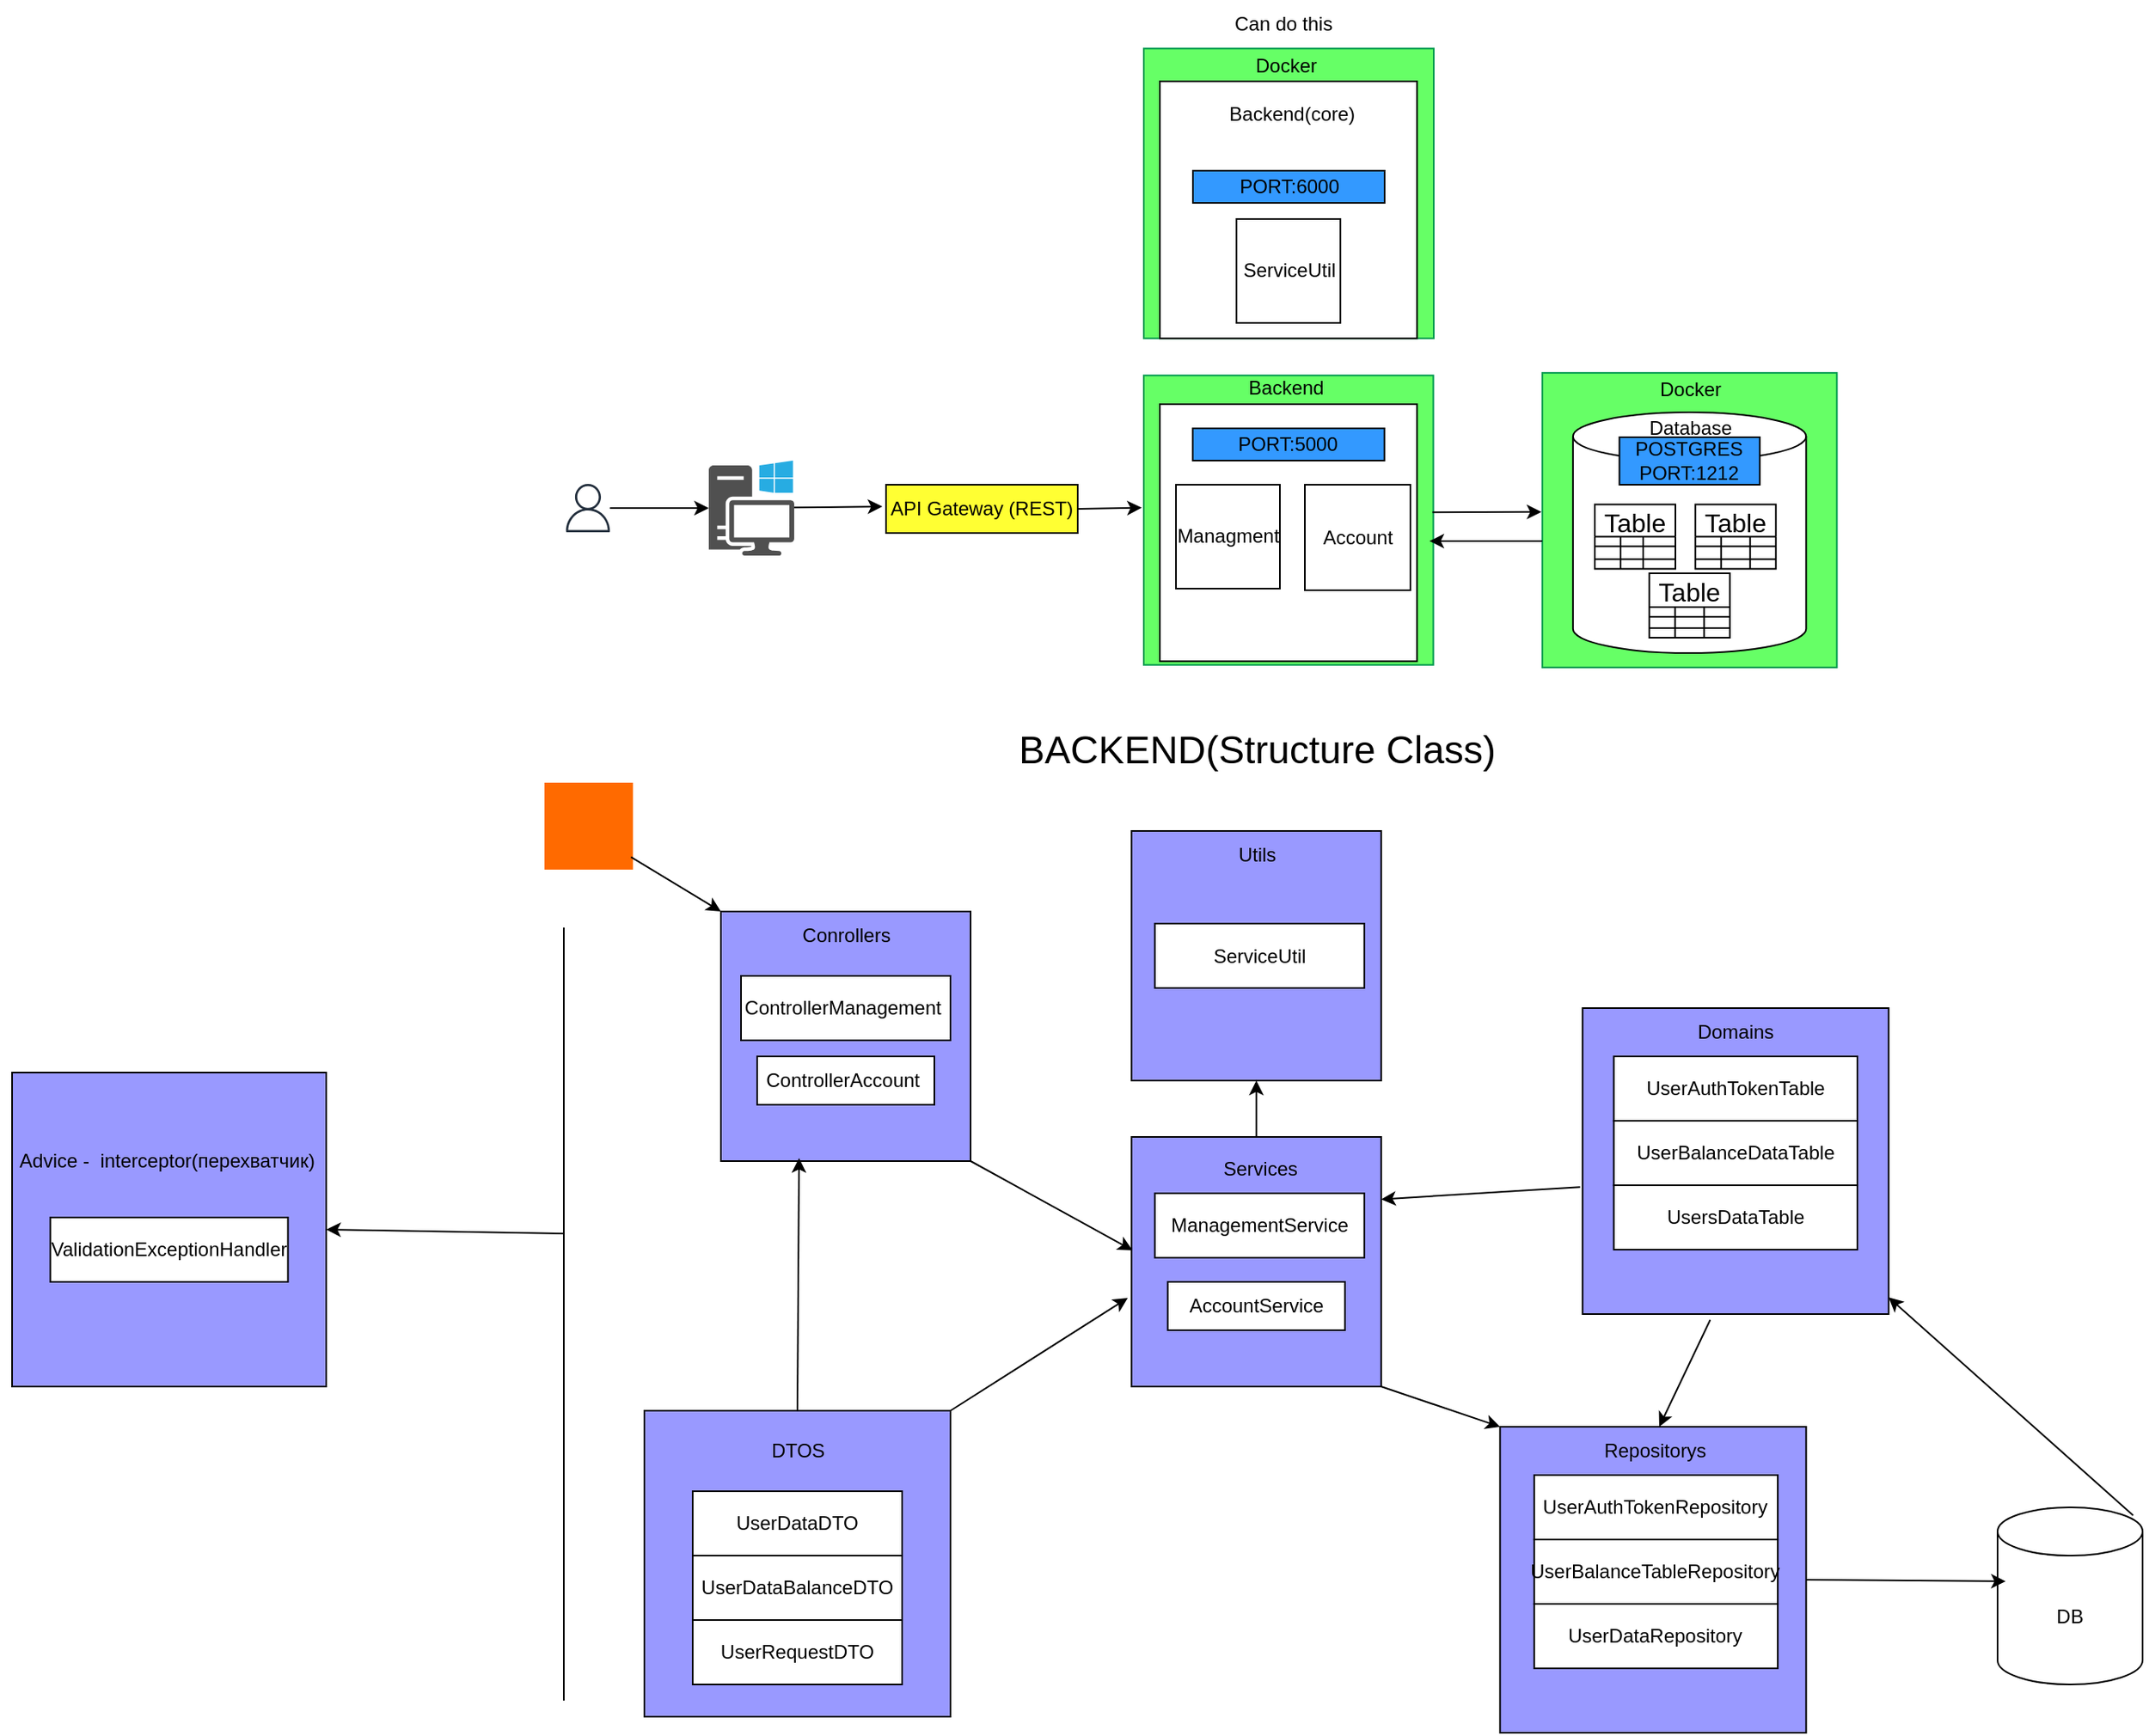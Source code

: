 <mxfile version="26.1.0">
  <diagram id="C5RBs43oDa-KdzZeNtuy" name="Page-1">
    <mxGraphModel dx="1539" dy="1940" grid="1" gridSize="10" guides="1" tooltips="1" connect="1" arrows="1" fold="1" page="1" pageScale="1" pageWidth="827" pageHeight="1169" math="0" shadow="0">
      <root>
        <mxCell id="WIyWlLk6GJQsqaUBKTNV-0" />
        <mxCell id="WIyWlLk6GJQsqaUBKTNV-1" parent="WIyWlLk6GJQsqaUBKTNV-0" />
        <mxCell id="oeOgtYIjhjvIpxG6j6ra-0" value="" style="sketch=0;outlineConnect=0;fontColor=#232F3E;gradientColor=none;fillColor=#232F3D;strokeColor=none;dashed=0;verticalLabelPosition=bottom;verticalAlign=top;align=center;html=1;fontSize=12;fontStyle=0;aspect=fixed;pointerEvents=1;shape=mxgraph.aws4.user;" parent="WIyWlLk6GJQsqaUBKTNV-1" vertex="1">
          <mxGeometry x="40" y="124.5" width="30" height="30" as="geometry" />
        </mxCell>
        <mxCell id="oeOgtYIjhjvIpxG6j6ra-1" value="" style="endArrow=classic;html=1;rounded=0;" parent="WIyWlLk6GJQsqaUBKTNV-1" source="oeOgtYIjhjvIpxG6j6ra-0" target="oeOgtYIjhjvIpxG6j6ra-2" edge="1">
          <mxGeometry width="50" height="50" relative="1" as="geometry">
            <mxPoint x="80" y="160" as="sourcePoint" />
            <mxPoint x="120" y="140" as="targetPoint" />
          </mxGeometry>
        </mxCell>
        <mxCell id="oeOgtYIjhjvIpxG6j6ra-2" value="" style="sketch=0;pointerEvents=1;shadow=0;dashed=0;html=1;strokeColor=none;fillColor=#505050;labelPosition=center;verticalLabelPosition=bottom;verticalAlign=top;outlineConnect=0;align=center;shape=mxgraph.office.devices.workstation_pc;" parent="WIyWlLk6GJQsqaUBKTNV-1" vertex="1">
          <mxGeometry x="130" y="110" width="53" height="59" as="geometry" />
        </mxCell>
        <mxCell id="oeOgtYIjhjvIpxG6j6ra-3" value="" style="whiteSpace=wrap;html=1;aspect=fixed;strokeColor=light-dark(#00994D,#FFFFFF);fillColor=light-dark(#66FF66,var(--ge-dark-color, #121212));" parent="WIyWlLk6GJQsqaUBKTNV-1" vertex="1">
          <mxGeometry x="400" y="57.13" width="179.75" height="179.75" as="geometry" />
        </mxCell>
        <mxCell id="oeOgtYIjhjvIpxG6j6ra-10" value="API Gateway (REST)" style="rounded=0;whiteSpace=wrap;html=1;fillColor=light-dark(#FFFF33,var(--ge-dark-color, #121212));shadow=0;" parent="WIyWlLk6GJQsqaUBKTNV-1" vertex="1">
          <mxGeometry x="240" y="125.01" width="119" height="29.99" as="geometry" />
        </mxCell>
        <mxCell id="oeOgtYIjhjvIpxG6j6ra-11" value="Docker" style="text;html=1;align=center;verticalAlign=middle;resizable=0;points=[];autosize=1;strokeColor=none;fillColor=none;" parent="WIyWlLk6GJQsqaUBKTNV-1" vertex="1">
          <mxGeometry x="454.88" y="65.51" width="60" height="30" as="geometry" />
        </mxCell>
        <mxCell id="oeOgtYIjhjvIpxG6j6ra-15" value="" style="whiteSpace=wrap;html=1;aspect=fixed;strokeColor=light-dark(#00994D,#FFFFFF);fillColor=light-dark(#66FF66,var(--ge-dark-color, #121212));" parent="WIyWlLk6GJQsqaUBKTNV-1" vertex="1">
          <mxGeometry x="647.38" y="55.57" width="182.87" height="182.87" as="geometry" />
        </mxCell>
        <mxCell id="oeOgtYIjhjvIpxG6j6ra-16" value="" style="endArrow=classic;html=1;rounded=0;" parent="WIyWlLk6GJQsqaUBKTNV-1" edge="1">
          <mxGeometry width="50" height="50" relative="1" as="geometry">
            <mxPoint x="647.38" y="160" as="sourcePoint" />
            <mxPoint x="577.38" y="160" as="targetPoint" />
            <Array as="points">
              <mxPoint x="609.38" y="160" />
            </Array>
          </mxGeometry>
        </mxCell>
        <mxCell id="oeOgtYIjhjvIpxG6j6ra-17" value="" style="shape=cylinder3;whiteSpace=wrap;html=1;boundedLbl=1;backgroundOutline=1;size=15;" parent="WIyWlLk6GJQsqaUBKTNV-1" vertex="1">
          <mxGeometry x="666.43" y="80.06" width="144.75" height="149.5" as="geometry" />
        </mxCell>
        <mxCell id="oeOgtYIjhjvIpxG6j6ra-18" value="Docker" style="text;html=1;align=center;verticalAlign=middle;resizable=0;points=[];autosize=1;strokeColor=none;fillColor=none;" parent="WIyWlLk6GJQsqaUBKTNV-1" vertex="1">
          <mxGeometry x="708.81" y="50.5" width="60" height="30" as="geometry" />
        </mxCell>
        <mxCell id="oeOgtYIjhjvIpxG6j6ra-19" value="POSTGRES&lt;div&gt;PORT:1212&lt;/div&gt;" style="rounded=0;whiteSpace=wrap;html=1;fillColor=light-dark(#3399FF,var(--ge-dark-color, #121212));shadow=0;" parent="WIyWlLk6GJQsqaUBKTNV-1" vertex="1">
          <mxGeometry x="695.26" y="95.51" width="87.12" height="29.5" as="geometry" />
        </mxCell>
        <mxCell id="oeOgtYIjhjvIpxG6j6ra-20" value="Database" style="text;html=1;align=center;verticalAlign=middle;resizable=0;points=[];autosize=1;strokeColor=none;fillColor=none;" parent="WIyWlLk6GJQsqaUBKTNV-1" vertex="1">
          <mxGeometry x="703.82" y="75" width="70" height="30" as="geometry" />
        </mxCell>
        <mxCell id="oeOgtYIjhjvIpxG6j6ra-42" value="Table" style="shape=table;startSize=20;container=1;collapsible=0;childLayout=tableLayout;strokeColor=default;fontSize=16;" parent="WIyWlLk6GJQsqaUBKTNV-1" vertex="1">
          <mxGeometry x="680" y="137.26" width="50" height="40" as="geometry" />
        </mxCell>
        <mxCell id="oeOgtYIjhjvIpxG6j6ra-43" value="" style="shape=tableRow;horizontal=0;startSize=0;swimlaneHead=0;swimlaneBody=0;strokeColor=inherit;top=0;left=0;bottom=0;right=0;collapsible=0;dropTarget=0;fillColor=none;points=[[0,0.5],[1,0.5]];portConstraint=eastwest;fontSize=16;" parent="oeOgtYIjhjvIpxG6j6ra-42" vertex="1">
          <mxGeometry y="20" width="50" height="6" as="geometry" />
        </mxCell>
        <mxCell id="oeOgtYIjhjvIpxG6j6ra-44" value="" style="shape=partialRectangle;html=1;whiteSpace=wrap;connectable=0;strokeColor=inherit;overflow=hidden;fillColor=none;top=0;left=0;bottom=0;right=0;pointerEvents=1;fontSize=16;" parent="oeOgtYIjhjvIpxG6j6ra-43" vertex="1">
          <mxGeometry width="16" height="6" as="geometry">
            <mxRectangle width="16" height="6" as="alternateBounds" />
          </mxGeometry>
        </mxCell>
        <mxCell id="oeOgtYIjhjvIpxG6j6ra-45" value="" style="shape=partialRectangle;html=1;whiteSpace=wrap;connectable=0;strokeColor=inherit;overflow=hidden;fillColor=none;top=0;left=0;bottom=0;right=0;pointerEvents=1;fontSize=16;" parent="oeOgtYIjhjvIpxG6j6ra-43" vertex="1">
          <mxGeometry x="16" width="14" height="6" as="geometry">
            <mxRectangle width="14" height="6" as="alternateBounds" />
          </mxGeometry>
        </mxCell>
        <mxCell id="oeOgtYIjhjvIpxG6j6ra-46" value="" style="shape=partialRectangle;html=1;whiteSpace=wrap;connectable=0;strokeColor=inherit;overflow=hidden;fillColor=none;top=0;left=0;bottom=0;right=0;pointerEvents=1;fontSize=16;" parent="oeOgtYIjhjvIpxG6j6ra-43" vertex="1">
          <mxGeometry x="30" width="20" height="6" as="geometry">
            <mxRectangle width="20" height="6" as="alternateBounds" />
          </mxGeometry>
        </mxCell>
        <mxCell id="oeOgtYIjhjvIpxG6j6ra-47" value="" style="shape=tableRow;horizontal=0;startSize=0;swimlaneHead=0;swimlaneBody=0;strokeColor=inherit;top=0;left=0;bottom=0;right=0;collapsible=0;dropTarget=0;fillColor=none;points=[[0,0.5],[1,0.5]];portConstraint=eastwest;fontSize=16;" parent="oeOgtYIjhjvIpxG6j6ra-42" vertex="1">
          <mxGeometry y="26" width="50" height="8" as="geometry" />
        </mxCell>
        <mxCell id="oeOgtYIjhjvIpxG6j6ra-48" value="" style="shape=partialRectangle;html=1;whiteSpace=wrap;connectable=0;strokeColor=inherit;overflow=hidden;fillColor=none;top=0;left=0;bottom=0;right=0;pointerEvents=1;fontSize=16;" parent="oeOgtYIjhjvIpxG6j6ra-47" vertex="1">
          <mxGeometry width="16" height="8" as="geometry">
            <mxRectangle width="16" height="8" as="alternateBounds" />
          </mxGeometry>
        </mxCell>
        <mxCell id="oeOgtYIjhjvIpxG6j6ra-49" value="" style="shape=partialRectangle;html=1;whiteSpace=wrap;connectable=0;strokeColor=inherit;overflow=hidden;fillColor=none;top=0;left=0;bottom=0;right=0;pointerEvents=1;fontSize=16;" parent="oeOgtYIjhjvIpxG6j6ra-47" vertex="1">
          <mxGeometry x="16" width="14" height="8" as="geometry">
            <mxRectangle width="14" height="8" as="alternateBounds" />
          </mxGeometry>
        </mxCell>
        <mxCell id="oeOgtYIjhjvIpxG6j6ra-50" value="" style="shape=partialRectangle;html=1;whiteSpace=wrap;connectable=0;strokeColor=inherit;overflow=hidden;fillColor=none;top=0;left=0;bottom=0;right=0;pointerEvents=1;fontSize=16;" parent="oeOgtYIjhjvIpxG6j6ra-47" vertex="1">
          <mxGeometry x="30" width="20" height="8" as="geometry">
            <mxRectangle width="20" height="8" as="alternateBounds" />
          </mxGeometry>
        </mxCell>
        <mxCell id="oeOgtYIjhjvIpxG6j6ra-51" value="" style="shape=tableRow;horizontal=0;startSize=0;swimlaneHead=0;swimlaneBody=0;strokeColor=inherit;top=0;left=0;bottom=0;right=0;collapsible=0;dropTarget=0;fillColor=none;points=[[0,0.5],[1,0.5]];portConstraint=eastwest;fontSize=16;" parent="oeOgtYIjhjvIpxG6j6ra-42" vertex="1">
          <mxGeometry y="34" width="50" height="6" as="geometry" />
        </mxCell>
        <mxCell id="oeOgtYIjhjvIpxG6j6ra-52" value="" style="shape=partialRectangle;html=1;whiteSpace=wrap;connectable=0;strokeColor=inherit;overflow=hidden;fillColor=none;top=0;left=0;bottom=0;right=0;pointerEvents=1;fontSize=16;" parent="oeOgtYIjhjvIpxG6j6ra-51" vertex="1">
          <mxGeometry width="16" height="6" as="geometry">
            <mxRectangle width="16" height="6" as="alternateBounds" />
          </mxGeometry>
        </mxCell>
        <mxCell id="oeOgtYIjhjvIpxG6j6ra-53" value="" style="shape=partialRectangle;html=1;whiteSpace=wrap;connectable=0;strokeColor=inherit;overflow=hidden;fillColor=none;top=0;left=0;bottom=0;right=0;pointerEvents=1;fontSize=16;" parent="oeOgtYIjhjvIpxG6j6ra-51" vertex="1">
          <mxGeometry x="16" width="14" height="6" as="geometry">
            <mxRectangle width="14" height="6" as="alternateBounds" />
          </mxGeometry>
        </mxCell>
        <mxCell id="oeOgtYIjhjvIpxG6j6ra-54" value="" style="shape=partialRectangle;html=1;whiteSpace=wrap;connectable=0;strokeColor=inherit;overflow=hidden;fillColor=none;top=0;left=0;bottom=0;right=0;pointerEvents=1;fontSize=16;" parent="oeOgtYIjhjvIpxG6j6ra-51" vertex="1">
          <mxGeometry x="30" width="20" height="6" as="geometry">
            <mxRectangle width="20" height="6" as="alternateBounds" />
          </mxGeometry>
        </mxCell>
        <mxCell id="oeOgtYIjhjvIpxG6j6ra-55" value="Table" style="shape=table;startSize=21;container=1;collapsible=0;childLayout=tableLayout;strokeColor=default;fontSize=16;" parent="WIyWlLk6GJQsqaUBKTNV-1" vertex="1">
          <mxGeometry x="713.81" y="180" width="50" height="40" as="geometry" />
        </mxCell>
        <mxCell id="oeOgtYIjhjvIpxG6j6ra-56" value="" style="shape=tableRow;horizontal=0;startSize=0;swimlaneHead=0;swimlaneBody=0;strokeColor=inherit;top=0;left=0;bottom=0;right=0;collapsible=0;dropTarget=0;fillColor=none;points=[[0,0.5],[1,0.5]];portConstraint=eastwest;fontSize=16;" parent="oeOgtYIjhjvIpxG6j6ra-55" vertex="1">
          <mxGeometry y="21" width="50" height="6" as="geometry" />
        </mxCell>
        <mxCell id="oeOgtYIjhjvIpxG6j6ra-57" value="" style="shape=partialRectangle;html=1;whiteSpace=wrap;connectable=0;strokeColor=inherit;overflow=hidden;fillColor=none;top=0;left=0;bottom=0;right=0;pointerEvents=1;fontSize=16;" parent="oeOgtYIjhjvIpxG6j6ra-56" vertex="1">
          <mxGeometry width="16" height="6" as="geometry">
            <mxRectangle width="16" height="6" as="alternateBounds" />
          </mxGeometry>
        </mxCell>
        <mxCell id="oeOgtYIjhjvIpxG6j6ra-58" value="" style="shape=partialRectangle;html=1;whiteSpace=wrap;connectable=0;strokeColor=inherit;overflow=hidden;fillColor=none;top=0;left=0;bottom=0;right=0;pointerEvents=1;fontSize=16;" parent="oeOgtYIjhjvIpxG6j6ra-56" vertex="1">
          <mxGeometry x="16" width="18" height="6" as="geometry">
            <mxRectangle width="18" height="6" as="alternateBounds" />
          </mxGeometry>
        </mxCell>
        <mxCell id="oeOgtYIjhjvIpxG6j6ra-59" value="" style="shape=partialRectangle;html=1;whiteSpace=wrap;connectable=0;strokeColor=inherit;overflow=hidden;fillColor=none;top=0;left=0;bottom=0;right=0;pointerEvents=1;fontSize=16;" parent="oeOgtYIjhjvIpxG6j6ra-56" vertex="1">
          <mxGeometry x="34" width="16" height="6" as="geometry">
            <mxRectangle width="16" height="6" as="alternateBounds" />
          </mxGeometry>
        </mxCell>
        <mxCell id="oeOgtYIjhjvIpxG6j6ra-60" value="" style="shape=tableRow;horizontal=0;startSize=0;swimlaneHead=0;swimlaneBody=0;strokeColor=inherit;top=0;left=0;bottom=0;right=0;collapsible=0;dropTarget=0;fillColor=none;points=[[0,0.5],[1,0.5]];portConstraint=eastwest;fontSize=16;" parent="oeOgtYIjhjvIpxG6j6ra-55" vertex="1">
          <mxGeometry y="27" width="50" height="7" as="geometry" />
        </mxCell>
        <mxCell id="oeOgtYIjhjvIpxG6j6ra-61" value="" style="shape=partialRectangle;html=1;whiteSpace=wrap;connectable=0;strokeColor=inherit;overflow=hidden;fillColor=none;top=0;left=0;bottom=0;right=0;pointerEvents=1;fontSize=16;" parent="oeOgtYIjhjvIpxG6j6ra-60" vertex="1">
          <mxGeometry width="16" height="7" as="geometry">
            <mxRectangle width="16" height="7" as="alternateBounds" />
          </mxGeometry>
        </mxCell>
        <mxCell id="oeOgtYIjhjvIpxG6j6ra-62" value="" style="shape=partialRectangle;html=1;whiteSpace=wrap;connectable=0;strokeColor=inherit;overflow=hidden;fillColor=none;top=0;left=0;bottom=0;right=0;pointerEvents=1;fontSize=16;" parent="oeOgtYIjhjvIpxG6j6ra-60" vertex="1">
          <mxGeometry x="16" width="18" height="7" as="geometry">
            <mxRectangle width="18" height="7" as="alternateBounds" />
          </mxGeometry>
        </mxCell>
        <mxCell id="oeOgtYIjhjvIpxG6j6ra-63" value="" style="shape=partialRectangle;html=1;whiteSpace=wrap;connectable=0;strokeColor=inherit;overflow=hidden;fillColor=none;top=0;left=0;bottom=0;right=0;pointerEvents=1;fontSize=16;" parent="oeOgtYIjhjvIpxG6j6ra-60" vertex="1">
          <mxGeometry x="34" width="16" height="7" as="geometry">
            <mxRectangle width="16" height="7" as="alternateBounds" />
          </mxGeometry>
        </mxCell>
        <mxCell id="oeOgtYIjhjvIpxG6j6ra-64" value="" style="shape=tableRow;horizontal=0;startSize=0;swimlaneHead=0;swimlaneBody=0;strokeColor=inherit;top=0;left=0;bottom=0;right=0;collapsible=0;dropTarget=0;fillColor=none;points=[[0,0.5],[1,0.5]];portConstraint=eastwest;fontSize=16;" parent="oeOgtYIjhjvIpxG6j6ra-55" vertex="1">
          <mxGeometry y="34" width="50" height="6" as="geometry" />
        </mxCell>
        <mxCell id="oeOgtYIjhjvIpxG6j6ra-65" value="" style="shape=partialRectangle;html=1;whiteSpace=wrap;connectable=0;strokeColor=inherit;overflow=hidden;fillColor=none;top=0;left=0;bottom=0;right=0;pointerEvents=1;fontSize=16;" parent="oeOgtYIjhjvIpxG6j6ra-64" vertex="1">
          <mxGeometry width="16" height="6" as="geometry">
            <mxRectangle width="16" height="6" as="alternateBounds" />
          </mxGeometry>
        </mxCell>
        <mxCell id="oeOgtYIjhjvIpxG6j6ra-66" value="" style="shape=partialRectangle;html=1;whiteSpace=wrap;connectable=0;strokeColor=inherit;overflow=hidden;fillColor=none;top=0;left=0;bottom=0;right=0;pointerEvents=1;fontSize=16;" parent="oeOgtYIjhjvIpxG6j6ra-64" vertex="1">
          <mxGeometry x="16" width="18" height="6" as="geometry">
            <mxRectangle width="18" height="6" as="alternateBounds" />
          </mxGeometry>
        </mxCell>
        <mxCell id="oeOgtYIjhjvIpxG6j6ra-67" value="" style="shape=partialRectangle;html=1;whiteSpace=wrap;connectable=0;strokeColor=inherit;overflow=hidden;fillColor=none;top=0;left=0;bottom=0;right=0;pointerEvents=1;fontSize=16;" parent="oeOgtYIjhjvIpxG6j6ra-64" vertex="1">
          <mxGeometry x="34" width="16" height="6" as="geometry">
            <mxRectangle width="16" height="6" as="alternateBounds" />
          </mxGeometry>
        </mxCell>
        <mxCell id="oeOgtYIjhjvIpxG6j6ra-68" value="Table" style="shape=table;startSize=20;container=1;collapsible=0;childLayout=tableLayout;strokeColor=default;fontSize=16;" parent="WIyWlLk6GJQsqaUBKTNV-1" vertex="1">
          <mxGeometry x="742.37" y="137.26" width="50" height="40" as="geometry" />
        </mxCell>
        <mxCell id="oeOgtYIjhjvIpxG6j6ra-69" value="" style="shape=tableRow;horizontal=0;startSize=0;swimlaneHead=0;swimlaneBody=0;strokeColor=inherit;top=0;left=0;bottom=0;right=0;collapsible=0;dropTarget=0;fillColor=none;points=[[0,0.5],[1,0.5]];portConstraint=eastwest;fontSize=16;" parent="oeOgtYIjhjvIpxG6j6ra-68" vertex="1">
          <mxGeometry y="20" width="50" height="6" as="geometry" />
        </mxCell>
        <mxCell id="oeOgtYIjhjvIpxG6j6ra-70" value="" style="shape=partialRectangle;html=1;whiteSpace=wrap;connectable=0;strokeColor=inherit;overflow=hidden;fillColor=none;top=0;left=0;bottom=0;right=0;pointerEvents=1;fontSize=16;" parent="oeOgtYIjhjvIpxG6j6ra-69" vertex="1">
          <mxGeometry width="16" height="6" as="geometry">
            <mxRectangle width="16" height="6" as="alternateBounds" />
          </mxGeometry>
        </mxCell>
        <mxCell id="oeOgtYIjhjvIpxG6j6ra-71" value="" style="shape=partialRectangle;html=1;whiteSpace=wrap;connectable=0;strokeColor=inherit;overflow=hidden;fillColor=none;top=0;left=0;bottom=0;right=0;pointerEvents=1;fontSize=16;" parent="oeOgtYIjhjvIpxG6j6ra-69" vertex="1">
          <mxGeometry x="16" width="18" height="6" as="geometry">
            <mxRectangle width="18" height="6" as="alternateBounds" />
          </mxGeometry>
        </mxCell>
        <mxCell id="oeOgtYIjhjvIpxG6j6ra-72" value="" style="shape=partialRectangle;html=1;whiteSpace=wrap;connectable=0;strokeColor=inherit;overflow=hidden;fillColor=none;top=0;left=0;bottom=0;right=0;pointerEvents=1;fontSize=16;" parent="oeOgtYIjhjvIpxG6j6ra-69" vertex="1">
          <mxGeometry x="34" width="16" height="6" as="geometry">
            <mxRectangle width="16" height="6" as="alternateBounds" />
          </mxGeometry>
        </mxCell>
        <mxCell id="oeOgtYIjhjvIpxG6j6ra-73" value="" style="shape=tableRow;horizontal=0;startSize=0;swimlaneHead=0;swimlaneBody=0;strokeColor=inherit;top=0;left=0;bottom=0;right=0;collapsible=0;dropTarget=0;fillColor=none;points=[[0,0.5],[1,0.5]];portConstraint=eastwest;fontSize=16;" parent="oeOgtYIjhjvIpxG6j6ra-68" vertex="1">
          <mxGeometry y="26" width="50" height="8" as="geometry" />
        </mxCell>
        <mxCell id="oeOgtYIjhjvIpxG6j6ra-74" value="" style="shape=partialRectangle;html=1;whiteSpace=wrap;connectable=0;strokeColor=inherit;overflow=hidden;fillColor=none;top=0;left=0;bottom=0;right=0;pointerEvents=1;fontSize=16;" parent="oeOgtYIjhjvIpxG6j6ra-73" vertex="1">
          <mxGeometry width="16" height="8" as="geometry">
            <mxRectangle width="16" height="8" as="alternateBounds" />
          </mxGeometry>
        </mxCell>
        <mxCell id="oeOgtYIjhjvIpxG6j6ra-75" value="" style="shape=partialRectangle;html=1;whiteSpace=wrap;connectable=0;strokeColor=inherit;overflow=hidden;fillColor=none;top=0;left=0;bottom=0;right=0;pointerEvents=1;fontSize=16;" parent="oeOgtYIjhjvIpxG6j6ra-73" vertex="1">
          <mxGeometry x="16" width="18" height="8" as="geometry">
            <mxRectangle width="18" height="8" as="alternateBounds" />
          </mxGeometry>
        </mxCell>
        <mxCell id="oeOgtYIjhjvIpxG6j6ra-76" value="" style="shape=partialRectangle;html=1;whiteSpace=wrap;connectable=0;strokeColor=inherit;overflow=hidden;fillColor=none;top=0;left=0;bottom=0;right=0;pointerEvents=1;fontSize=16;" parent="oeOgtYIjhjvIpxG6j6ra-73" vertex="1">
          <mxGeometry x="34" width="16" height="8" as="geometry">
            <mxRectangle width="16" height="8" as="alternateBounds" />
          </mxGeometry>
        </mxCell>
        <mxCell id="oeOgtYIjhjvIpxG6j6ra-77" value="" style="shape=tableRow;horizontal=0;startSize=0;swimlaneHead=0;swimlaneBody=0;strokeColor=inherit;top=0;left=0;bottom=0;right=0;collapsible=0;dropTarget=0;fillColor=none;points=[[0,0.5],[1,0.5]];portConstraint=eastwest;fontSize=16;" parent="oeOgtYIjhjvIpxG6j6ra-68" vertex="1">
          <mxGeometry y="34" width="50" height="6" as="geometry" />
        </mxCell>
        <mxCell id="oeOgtYIjhjvIpxG6j6ra-78" value="" style="shape=partialRectangle;html=1;whiteSpace=wrap;connectable=0;strokeColor=inherit;overflow=hidden;fillColor=none;top=0;left=0;bottom=0;right=0;pointerEvents=1;fontSize=16;" parent="oeOgtYIjhjvIpxG6j6ra-77" vertex="1">
          <mxGeometry width="16" height="6" as="geometry">
            <mxRectangle width="16" height="6" as="alternateBounds" />
          </mxGeometry>
        </mxCell>
        <mxCell id="oeOgtYIjhjvIpxG6j6ra-79" value="" style="shape=partialRectangle;html=1;whiteSpace=wrap;connectable=0;strokeColor=inherit;overflow=hidden;fillColor=none;top=0;left=0;bottom=0;right=0;pointerEvents=1;fontSize=16;" parent="oeOgtYIjhjvIpxG6j6ra-77" vertex="1">
          <mxGeometry x="16" width="18" height="6" as="geometry">
            <mxRectangle width="18" height="6" as="alternateBounds" />
          </mxGeometry>
        </mxCell>
        <mxCell id="oeOgtYIjhjvIpxG6j6ra-80" value="" style="shape=partialRectangle;html=1;whiteSpace=wrap;connectable=0;strokeColor=inherit;overflow=hidden;fillColor=none;top=0;left=0;bottom=0;right=0;pointerEvents=1;fontSize=16;" parent="oeOgtYIjhjvIpxG6j6ra-77" vertex="1">
          <mxGeometry x="34" width="16" height="6" as="geometry">
            <mxRectangle width="16" height="6" as="alternateBounds" />
          </mxGeometry>
        </mxCell>
        <mxCell id="oeOgtYIjhjvIpxG6j6ra-85" value="" style="endArrow=classic;html=1;rounded=0;entryX=-0.019;entryY=0.45;entryDx=0;entryDy=0;entryPerimeter=0;" parent="WIyWlLk6GJQsqaUBKTNV-1" source="oeOgtYIjhjvIpxG6j6ra-2" target="oeOgtYIjhjvIpxG6j6ra-10" edge="1">
          <mxGeometry width="50" height="50" relative="1" as="geometry">
            <mxPoint x="190" y="143.127" as="sourcePoint" />
            <mxPoint x="220" y="140" as="targetPoint" />
          </mxGeometry>
        </mxCell>
        <mxCell id="oeOgtYIjhjvIpxG6j6ra-87" value="" style="whiteSpace=wrap;html=1;aspect=fixed;" parent="WIyWlLk6GJQsqaUBKTNV-1" vertex="1">
          <mxGeometry x="410" y="75" width="159.63" height="159.63" as="geometry" />
        </mxCell>
        <mxCell id="oeOgtYIjhjvIpxG6j6ra-83" value="PORT:5000" style="rounded=0;whiteSpace=wrap;html=1;fillColor=light-dark(#3399FF,var(--ge-dark-color, #121212));shadow=0;" parent="WIyWlLk6GJQsqaUBKTNV-1" vertex="1">
          <mxGeometry x="430.38" y="90" width="119" height="20" as="geometry" />
        </mxCell>
        <mxCell id="oeOgtYIjhjvIpxG6j6ra-13" value="Account" style="whiteSpace=wrap;html=1;aspect=fixed;" parent="WIyWlLk6GJQsqaUBKTNV-1" vertex="1">
          <mxGeometry x="500" y="125.01" width="65.5" height="65.5" as="geometry" />
        </mxCell>
        <mxCell id="oeOgtYIjhjvIpxG6j6ra-12" value="Managment" style="whiteSpace=wrap;html=1;aspect=fixed;" parent="WIyWlLk6GJQsqaUBKTNV-1" vertex="1">
          <mxGeometry x="420" y="125.01" width="64.5" height="64.5" as="geometry" />
        </mxCell>
        <mxCell id="oeOgtYIjhjvIpxG6j6ra-88" value="" style="endArrow=classic;html=1;rounded=0;exitX=1;exitY=0.5;exitDx=0;exitDy=0;entryX=-0.007;entryY=0.457;entryDx=0;entryDy=0;entryPerimeter=0;" parent="WIyWlLk6GJQsqaUBKTNV-1" source="oeOgtYIjhjvIpxG6j6ra-10" target="oeOgtYIjhjvIpxG6j6ra-3" edge="1">
          <mxGeometry width="50" height="50" relative="1" as="geometry">
            <mxPoint x="370" y="170" as="sourcePoint" />
            <mxPoint x="420" y="120" as="targetPoint" />
          </mxGeometry>
        </mxCell>
        <mxCell id="oeOgtYIjhjvIpxG6j6ra-89" value="" style="endArrow=classic;html=1;rounded=0;exitX=0.997;exitY=0.473;exitDx=0;exitDy=0;exitPerimeter=0;entryX=-0.003;entryY=0.472;entryDx=0;entryDy=0;entryPerimeter=0;" parent="WIyWlLk6GJQsqaUBKTNV-1" source="oeOgtYIjhjvIpxG6j6ra-3" target="oeOgtYIjhjvIpxG6j6ra-15" edge="1">
          <mxGeometry width="50" height="50" relative="1" as="geometry">
            <mxPoint x="600" y="150" as="sourcePoint" />
            <mxPoint x="650" y="100" as="targetPoint" />
          </mxGeometry>
        </mxCell>
        <mxCell id="oeOgtYIjhjvIpxG6j6ra-9" value="Backend" style="text;html=1;align=center;verticalAlign=middle;resizable=0;points=[];autosize=1;strokeColor=none;fillColor=none;" parent="WIyWlLk6GJQsqaUBKTNV-1" vertex="1">
          <mxGeometry x="452.88" y="50.06" width="70" height="30" as="geometry" />
        </mxCell>
        <mxCell id="oeOgtYIjhjvIpxG6j6ra-90" value="&lt;font style=&quot;font-size: 24px;&quot;&gt;BACKEND(Structure Class)&lt;/font&gt;" style="text;html=1;align=center;verticalAlign=middle;resizable=0;points=[];autosize=1;strokeColor=none;fillColor=none;" parent="WIyWlLk6GJQsqaUBKTNV-1" vertex="1">
          <mxGeometry x="309.88" y="270" width="320" height="40" as="geometry" />
        </mxCell>
        <mxCell id="oeOgtYIjhjvIpxG6j6ra-94" value="" style="whiteSpace=wrap;html=1;aspect=fixed;fillColor=light-dark(#9999FF,var(--ge-dark-color, #121212));" parent="WIyWlLk6GJQsqaUBKTNV-1" vertex="1">
          <mxGeometry x="137.5" y="390" width="155" height="155" as="geometry" />
        </mxCell>
        <mxCell id="oeOgtYIjhjvIpxG6j6ra-92" value="ControllerManagement&amp;nbsp;" style="rounded=0;whiteSpace=wrap;html=1;" parent="WIyWlLk6GJQsqaUBKTNV-1" vertex="1">
          <mxGeometry x="150" y="430" width="130" height="40" as="geometry" />
        </mxCell>
        <mxCell id="oeOgtYIjhjvIpxG6j6ra-93" value="ControllerAccount&amp;nbsp;" style="rounded=0;whiteSpace=wrap;html=1;" parent="WIyWlLk6GJQsqaUBKTNV-1" vertex="1">
          <mxGeometry x="160" y="480" width="110" height="30" as="geometry" />
        </mxCell>
        <mxCell id="oeOgtYIjhjvIpxG6j6ra-96" value="Conrollers" style="text;html=1;align=center;verticalAlign=middle;resizable=0;points=[];autosize=1;strokeColor=none;fillColor=none;" parent="WIyWlLk6GJQsqaUBKTNV-1" vertex="1">
          <mxGeometry x="175" y="390" width="80" height="30" as="geometry" />
        </mxCell>
        <mxCell id="oeOgtYIjhjvIpxG6j6ra-97" value="" style="endArrow=classic;html=1;rounded=0;exitX=1;exitY=1;exitDx=0;exitDy=0;entryX=0.004;entryY=0.454;entryDx=0;entryDy=0;entryPerimeter=0;" parent="WIyWlLk6GJQsqaUBKTNV-1" source="oeOgtYIjhjvIpxG6j6ra-94" target="oeOgtYIjhjvIpxG6j6ra-98" edge="1">
          <mxGeometry width="50" height="50" relative="1" as="geometry">
            <mxPoint x="410" y="620" as="sourcePoint" />
            <mxPoint x="380" y="590" as="targetPoint" />
          </mxGeometry>
        </mxCell>
        <mxCell id="oeOgtYIjhjvIpxG6j6ra-98" value="" style="whiteSpace=wrap;html=1;aspect=fixed;fillColor=light-dark(#9999FF,var(--ge-dark-color, #121212));" parent="WIyWlLk6GJQsqaUBKTNV-1" vertex="1">
          <mxGeometry x="392.38" y="530" width="155" height="155" as="geometry" />
        </mxCell>
        <mxCell id="oeOgtYIjhjvIpxG6j6ra-99" value="Services" style="text;html=1;align=center;verticalAlign=middle;resizable=0;points=[];autosize=1;strokeColor=none;fillColor=none;" parent="WIyWlLk6GJQsqaUBKTNV-1" vertex="1">
          <mxGeometry x="436.88" y="535" width="70" height="30" as="geometry" />
        </mxCell>
        <mxCell id="oeOgtYIjhjvIpxG6j6ra-100" value="ManagementService" style="rounded=0;whiteSpace=wrap;html=1;" parent="WIyWlLk6GJQsqaUBKTNV-1" vertex="1">
          <mxGeometry x="406.88" y="565" width="130" height="40" as="geometry" />
        </mxCell>
        <mxCell id="oeOgtYIjhjvIpxG6j6ra-101" value="AccountService" style="rounded=0;whiteSpace=wrap;html=1;" parent="WIyWlLk6GJQsqaUBKTNV-1" vertex="1">
          <mxGeometry x="414.88" y="620" width="110" height="30" as="geometry" />
        </mxCell>
        <mxCell id="oeOgtYIjhjvIpxG6j6ra-103" value="" style="whiteSpace=wrap;html=1;aspect=fixed;fillColor=light-dark(#9999FF,var(--ge-dark-color, #121212));" parent="WIyWlLk6GJQsqaUBKTNV-1" vertex="1">
          <mxGeometry x="392.38" y="340" width="155" height="155" as="geometry" />
        </mxCell>
        <mxCell id="oeOgtYIjhjvIpxG6j6ra-104" value="Utils" style="text;html=1;align=center;verticalAlign=middle;resizable=0;points=[];autosize=1;strokeColor=none;fillColor=none;" parent="WIyWlLk6GJQsqaUBKTNV-1" vertex="1">
          <mxGeometry x="444.88" y="340" width="50" height="30" as="geometry" />
        </mxCell>
        <mxCell id="oeOgtYIjhjvIpxG6j6ra-105" value="ServiceUtil" style="rounded=0;whiteSpace=wrap;html=1;" parent="WIyWlLk6GJQsqaUBKTNV-1" vertex="1">
          <mxGeometry x="406.88" y="397.5" width="130" height="40" as="geometry" />
        </mxCell>
        <mxCell id="oeOgtYIjhjvIpxG6j6ra-107" value="" style="endArrow=classic;html=1;rounded=0;exitX=0.5;exitY=0;exitDx=0;exitDy=0;entryX=0.5;entryY=1;entryDx=0;entryDy=0;" parent="WIyWlLk6GJQsqaUBKTNV-1" source="oeOgtYIjhjvIpxG6j6ra-98" target="oeOgtYIjhjvIpxG6j6ra-103" edge="1">
          <mxGeometry width="50" height="50" relative="1" as="geometry">
            <mxPoint x="490" y="510" as="sourcePoint" />
            <mxPoint x="610" y="470" as="targetPoint" />
          </mxGeometry>
        </mxCell>
        <mxCell id="oeOgtYIjhjvIpxG6j6ra-108" value="" style="whiteSpace=wrap;html=1;aspect=fixed;fillColor=light-dark(#9999FF,var(--ge-dark-color, #121212));" parent="WIyWlLk6GJQsqaUBKTNV-1" vertex="1">
          <mxGeometry x="90" y="700" width="190" height="190" as="geometry" />
        </mxCell>
        <mxCell id="oeOgtYIjhjvIpxG6j6ra-109" value="DTOS" style="text;html=1;align=center;verticalAlign=middle;resizable=0;points=[];autosize=1;strokeColor=none;fillColor=none;" parent="WIyWlLk6GJQsqaUBKTNV-1" vertex="1">
          <mxGeometry x="155" y="710" width="60" height="30" as="geometry" />
        </mxCell>
        <mxCell id="oeOgtYIjhjvIpxG6j6ra-110" value="UserDataBalanceDTO" style="rounded=0;whiteSpace=wrap;html=1;" parent="WIyWlLk6GJQsqaUBKTNV-1" vertex="1">
          <mxGeometry x="120" y="790" width="130" height="40" as="geometry" />
        </mxCell>
        <mxCell id="oeOgtYIjhjvIpxG6j6ra-111" value="UserDataDTO" style="rounded=0;whiteSpace=wrap;html=1;" parent="WIyWlLk6GJQsqaUBKTNV-1" vertex="1">
          <mxGeometry x="120" y="750" width="130" height="40" as="geometry" />
        </mxCell>
        <mxCell id="oeOgtYIjhjvIpxG6j6ra-112" value="UserRequestDTO" style="rounded=0;whiteSpace=wrap;html=1;" parent="WIyWlLk6GJQsqaUBKTNV-1" vertex="1">
          <mxGeometry x="120" y="830" width="130" height="40" as="geometry" />
        </mxCell>
        <mxCell id="oeOgtYIjhjvIpxG6j6ra-113" value="" style="endArrow=classic;html=1;rounded=0;exitX=0.5;exitY=0;exitDx=0;exitDy=0;entryX=0.313;entryY=0.988;entryDx=0;entryDy=0;entryPerimeter=0;" parent="WIyWlLk6GJQsqaUBKTNV-1" source="oeOgtYIjhjvIpxG6j6ra-108" target="oeOgtYIjhjvIpxG6j6ra-94" edge="1">
          <mxGeometry width="50" height="50" relative="1" as="geometry">
            <mxPoint x="200" y="650" as="sourcePoint" />
            <mxPoint x="250" y="600" as="targetPoint" />
          </mxGeometry>
        </mxCell>
        <mxCell id="oeOgtYIjhjvIpxG6j6ra-114" value="" style="endArrow=classic;html=1;rounded=0;exitX=1;exitY=0;exitDx=0;exitDy=0;entryX=-0.015;entryY=0.645;entryDx=0;entryDy=0;entryPerimeter=0;" parent="WIyWlLk6GJQsqaUBKTNV-1" source="oeOgtYIjhjvIpxG6j6ra-108" target="oeOgtYIjhjvIpxG6j6ra-98" edge="1">
          <mxGeometry width="50" height="50" relative="1" as="geometry">
            <mxPoint x="310" y="720" as="sourcePoint" />
            <mxPoint x="360" y="670" as="targetPoint" />
          </mxGeometry>
        </mxCell>
        <mxCell id="oeOgtYIjhjvIpxG6j6ra-115" value="" style="whiteSpace=wrap;html=1;aspect=fixed;fillColor=light-dark(#9999FF,var(--ge-dark-color, #121212));" parent="WIyWlLk6GJQsqaUBKTNV-1" vertex="1">
          <mxGeometry x="621.18" y="710" width="190" height="190" as="geometry" />
        </mxCell>
        <mxCell id="oeOgtYIjhjvIpxG6j6ra-116" value="Repositorys" style="text;html=1;align=center;verticalAlign=middle;resizable=0;points=[];autosize=1;strokeColor=none;fillColor=none;" parent="WIyWlLk6GJQsqaUBKTNV-1" vertex="1">
          <mxGeometry x="672.37" y="710" width="90" height="30" as="geometry" />
        </mxCell>
        <mxCell id="oeOgtYIjhjvIpxG6j6ra-118" value="UserBalanceTableRepository" style="rounded=0;whiteSpace=wrap;html=1;" parent="WIyWlLk6GJQsqaUBKTNV-1" vertex="1">
          <mxGeometry x="642.37" y="780" width="151.19" height="40" as="geometry" />
        </mxCell>
        <mxCell id="oeOgtYIjhjvIpxG6j6ra-119" value="UserDataRepository" style="rounded=0;whiteSpace=wrap;html=1;" parent="WIyWlLk6GJQsqaUBKTNV-1" vertex="1">
          <mxGeometry x="642.37" y="820" width="151.19" height="40" as="geometry" />
        </mxCell>
        <mxCell id="oeOgtYIjhjvIpxG6j6ra-122" value="" style="whiteSpace=wrap;html=1;aspect=fixed;fillColor=light-dark(#9999FF,var(--ge-dark-color, #121212));" parent="WIyWlLk6GJQsqaUBKTNV-1" vertex="1">
          <mxGeometry x="672.37" y="450" width="190" height="190" as="geometry" />
        </mxCell>
        <mxCell id="oeOgtYIjhjvIpxG6j6ra-123" value="Domains" style="text;html=1;align=center;verticalAlign=middle;resizable=0;points=[];autosize=1;strokeColor=none;fillColor=none;" parent="WIyWlLk6GJQsqaUBKTNV-1" vertex="1">
          <mxGeometry x="732.37" y="450" width="70" height="30" as="geometry" />
        </mxCell>
        <mxCell id="oeOgtYIjhjvIpxG6j6ra-124" value="UserAuthTokenRepository" style="rounded=0;whiteSpace=wrap;html=1;" parent="WIyWlLk6GJQsqaUBKTNV-1" vertex="1">
          <mxGeometry x="642.37" y="740" width="151.19" height="40" as="geometry" />
        </mxCell>
        <mxCell id="oeOgtYIjhjvIpxG6j6ra-125" value="UserAuthTokenTable" style="rounded=0;whiteSpace=wrap;html=1;" parent="WIyWlLk6GJQsqaUBKTNV-1" vertex="1">
          <mxGeometry x="691.78" y="480" width="151.19" height="40" as="geometry" />
        </mxCell>
        <mxCell id="oeOgtYIjhjvIpxG6j6ra-126" value="UserBalanceDataTable" style="rounded=0;whiteSpace=wrap;html=1;" parent="WIyWlLk6GJQsqaUBKTNV-1" vertex="1">
          <mxGeometry x="691.78" y="520" width="151.19" height="40" as="geometry" />
        </mxCell>
        <mxCell id="oeOgtYIjhjvIpxG6j6ra-127" value="UsersDataTable" style="rounded=0;whiteSpace=wrap;html=1;" parent="WIyWlLk6GJQsqaUBKTNV-1" vertex="1">
          <mxGeometry x="691.78" y="560" width="151.19" height="40" as="geometry" />
        </mxCell>
        <mxCell id="oeOgtYIjhjvIpxG6j6ra-128" value="" style="endArrow=classic;html=1;rounded=0;exitX=-0.008;exitY=0.585;exitDx=0;exitDy=0;exitPerimeter=0;entryX=1;entryY=0.25;entryDx=0;entryDy=0;" parent="WIyWlLk6GJQsqaUBKTNV-1" source="oeOgtYIjhjvIpxG6j6ra-122" target="oeOgtYIjhjvIpxG6j6ra-98" edge="1">
          <mxGeometry width="50" height="50" relative="1" as="geometry">
            <mxPoint x="592.37" y="580" as="sourcePoint" />
            <mxPoint x="642.37" y="530" as="targetPoint" />
          </mxGeometry>
        </mxCell>
        <mxCell id="oeOgtYIjhjvIpxG6j6ra-129" value="" style="endArrow=classic;html=1;rounded=0;exitX=0.417;exitY=1.019;exitDx=0;exitDy=0;exitPerimeter=0;entryX=0.52;entryY=0;entryDx=0;entryDy=0;entryPerimeter=0;" parent="WIyWlLk6GJQsqaUBKTNV-1" source="oeOgtYIjhjvIpxG6j6ra-122" target="oeOgtYIjhjvIpxG6j6ra-115" edge="1">
          <mxGeometry width="50" height="50" relative="1" as="geometry">
            <mxPoint x="990" y="650" as="sourcePoint" />
            <mxPoint x="720" y="700" as="targetPoint" />
          </mxGeometry>
        </mxCell>
        <mxCell id="oeOgtYIjhjvIpxG6j6ra-130" value="" style="points=[];aspect=fixed;html=1;align=center;shadow=0;dashed=0;fillColor=#FF6A00;strokeColor=none;shape=mxgraph.alibaba_cloud.uis_ultimate_internet_service;" parent="WIyWlLk6GJQsqaUBKTNV-1" vertex="1">
          <mxGeometry x="28" y="310" width="54.9" height="54" as="geometry" />
        </mxCell>
        <mxCell id="oeOgtYIjhjvIpxG6j6ra-131" value="" style="endArrow=classic;html=1;rounded=0;exitX=0.978;exitY=0.855;exitDx=0;exitDy=0;exitPerimeter=0;entryX=0;entryY=0;entryDx=0;entryDy=0;" parent="WIyWlLk6GJQsqaUBKTNV-1" source="oeOgtYIjhjvIpxG6j6ra-130" target="oeOgtYIjhjvIpxG6j6ra-94" edge="1">
          <mxGeometry width="50" height="50" relative="1" as="geometry">
            <mxPoint x="130" y="360" as="sourcePoint" />
            <mxPoint x="180" y="310" as="targetPoint" />
          </mxGeometry>
        </mxCell>
        <mxCell id="oeOgtYIjhjvIpxG6j6ra-133" value="DB" style="shape=cylinder3;whiteSpace=wrap;html=1;boundedLbl=1;backgroundOutline=1;size=15;" parent="WIyWlLk6GJQsqaUBKTNV-1" vertex="1">
          <mxGeometry x="930" y="760" width="90" height="110" as="geometry" />
        </mxCell>
        <mxCell id="e8RXQ8KWZUFYF5CIdZ4l-0" value="" style="endArrow=classic;html=1;rounded=0;exitX=1;exitY=1;exitDx=0;exitDy=0;entryX=0;entryY=0;entryDx=0;entryDy=0;" parent="WIyWlLk6GJQsqaUBKTNV-1" source="oeOgtYIjhjvIpxG6j6ra-98" target="oeOgtYIjhjvIpxG6j6ra-115" edge="1">
          <mxGeometry width="50" height="50" relative="1" as="geometry">
            <mxPoint x="590" y="720" as="sourcePoint" />
            <mxPoint x="640" y="670" as="targetPoint" />
          </mxGeometry>
        </mxCell>
        <mxCell id="dnkfBcaZfIT-3Skl8VXm-0" value="" style="whiteSpace=wrap;html=1;aspect=fixed;fillColor=light-dark(#9999FF,var(--ge-dark-color, #121212));" parent="WIyWlLk6GJQsqaUBKTNV-1" vertex="1">
          <mxGeometry x="-302.5" y="490" width="195" height="195" as="geometry" />
        </mxCell>
        <mxCell id="dnkfBcaZfIT-3Skl8VXm-1" value="Advice -&amp;nbsp; interceptor(перехватчик)&amp;nbsp;" style="text;html=1;align=center;verticalAlign=middle;resizable=0;points=[];autosize=1;strokeColor=none;fillColor=none;" parent="WIyWlLk6GJQsqaUBKTNV-1" vertex="1">
          <mxGeometry x="-310" y="530" width="210" height="30" as="geometry" />
        </mxCell>
        <mxCell id="dnkfBcaZfIT-3Skl8VXm-2" value="ValidationExceptionHandler" style="rounded=0;whiteSpace=wrap;html=1;" parent="WIyWlLk6GJQsqaUBKTNV-1" vertex="1">
          <mxGeometry x="-278.75" y="580" width="147.5" height="40" as="geometry" />
        </mxCell>
        <mxCell id="mMFedlDfDJ9fF-s5iO91-0" value="" style="endArrow=none;html=1;rounded=0;" parent="WIyWlLk6GJQsqaUBKTNV-1" edge="1">
          <mxGeometry width="50" height="50" relative="1" as="geometry">
            <mxPoint x="40" y="880" as="sourcePoint" />
            <mxPoint x="40" y="400" as="targetPoint" />
          </mxGeometry>
        </mxCell>
        <mxCell id="mMFedlDfDJ9fF-s5iO91-1" value="" style="endArrow=classic;html=1;rounded=0;entryX=1;entryY=0.5;entryDx=0;entryDy=0;" parent="WIyWlLk6GJQsqaUBKTNV-1" target="dnkfBcaZfIT-3Skl8VXm-0" edge="1">
          <mxGeometry width="50" height="50" relative="1" as="geometry">
            <mxPoint x="40" y="590" as="sourcePoint" />
            <mxPoint x="-20" y="540" as="targetPoint" />
          </mxGeometry>
        </mxCell>
        <mxCell id="mMFedlDfDJ9fF-s5iO91-2" value="" style="whiteSpace=wrap;html=1;aspect=fixed;strokeColor=light-dark(#00994D,#FFFFFF);fillColor=light-dark(#66FF66,var(--ge-dark-color, #121212));" parent="WIyWlLk6GJQsqaUBKTNV-1" vertex="1">
          <mxGeometry x="400.02" y="-145.86" width="179.99" height="179.99" as="geometry" />
        </mxCell>
        <mxCell id="mMFedlDfDJ9fF-s5iO91-3" value="Docker" style="text;html=1;align=center;verticalAlign=middle;resizable=0;points=[];autosize=1;strokeColor=none;fillColor=none;" parent="WIyWlLk6GJQsqaUBKTNV-1" vertex="1">
          <mxGeometry x="457.88" y="-150" width="60" height="30" as="geometry" />
        </mxCell>
        <mxCell id="mMFedlDfDJ9fF-s5iO91-4" value="" style="whiteSpace=wrap;html=1;aspect=fixed;" parent="WIyWlLk6GJQsqaUBKTNV-1" vertex="1">
          <mxGeometry x="410.01" y="-125.5" width="159.63" height="159.63" as="geometry" />
        </mxCell>
        <mxCell id="mMFedlDfDJ9fF-s5iO91-5" value="PORT:6000" style="rounded=0;whiteSpace=wrap;html=1;fillColor=light-dark(#3399FF,var(--ge-dark-color, #121212));shadow=0;" parent="WIyWlLk6GJQsqaUBKTNV-1" vertex="1">
          <mxGeometry x="430.51" y="-70" width="119" height="20" as="geometry" />
        </mxCell>
        <mxCell id="mMFedlDfDJ9fF-s5iO91-7" value="ServiceUtil" style="whiteSpace=wrap;html=1;aspect=fixed;" parent="WIyWlLk6GJQsqaUBKTNV-1" vertex="1">
          <mxGeometry x="457.56" y="-40.0" width="64.5" height="64.5" as="geometry" />
        </mxCell>
        <mxCell id="mMFedlDfDJ9fF-s5iO91-8" value="Backend(core)&amp;nbsp;&lt;span style=&quot;background-color: transparent; color: light-dark(rgb(0, 0, 0), rgb(255, 255, 255));&quot;&gt;&amp;nbsp;&lt;/span&gt;" style="text;html=1;align=center;verticalAlign=middle;resizable=0;points=[];autosize=1;strokeColor=none;fillColor=none;" parent="WIyWlLk6GJQsqaUBKTNV-1" vertex="1">
          <mxGeometry x="440" y="-120.5" width="110" height="30" as="geometry" />
        </mxCell>
        <mxCell id="mMFedlDfDJ9fF-s5iO91-10" value="" style="endArrow=classic;html=1;rounded=0;exitX=0.935;exitY=0.045;exitDx=0;exitDy=0;exitPerimeter=0;" parent="WIyWlLk6GJQsqaUBKTNV-1" source="oeOgtYIjhjvIpxG6j6ra-133" target="oeOgtYIjhjvIpxG6j6ra-122" edge="1">
          <mxGeometry width="50" height="50" relative="1" as="geometry">
            <mxPoint x="510" y="770" as="sourcePoint" />
            <mxPoint x="560" y="720" as="targetPoint" />
          </mxGeometry>
        </mxCell>
        <mxCell id="mMFedlDfDJ9fF-s5iO91-12" value="Can do this&amp;nbsp;" style="text;html=1;align=center;verticalAlign=middle;resizable=0;points=[];autosize=1;strokeColor=none;fillColor=none;" parent="WIyWlLk6GJQsqaUBKTNV-1" vertex="1">
          <mxGeometry x="442.88" y="-175.86" width="90" height="30" as="geometry" />
        </mxCell>
        <mxCell id="mMFedlDfDJ9fF-s5iO91-13" value="" style="endArrow=classic;html=1;rounded=0;exitX=1;exitY=0.5;exitDx=0;exitDy=0;entryX=0.056;entryY=0.418;entryDx=0;entryDy=0;entryPerimeter=0;" parent="WIyWlLk6GJQsqaUBKTNV-1" source="oeOgtYIjhjvIpxG6j6ra-115" target="oeOgtYIjhjvIpxG6j6ra-133" edge="1">
          <mxGeometry width="50" height="50" relative="1" as="geometry">
            <mxPoint x="870" y="840" as="sourcePoint" />
            <mxPoint x="920" y="790" as="targetPoint" />
          </mxGeometry>
        </mxCell>
      </root>
    </mxGraphModel>
  </diagram>
</mxfile>
